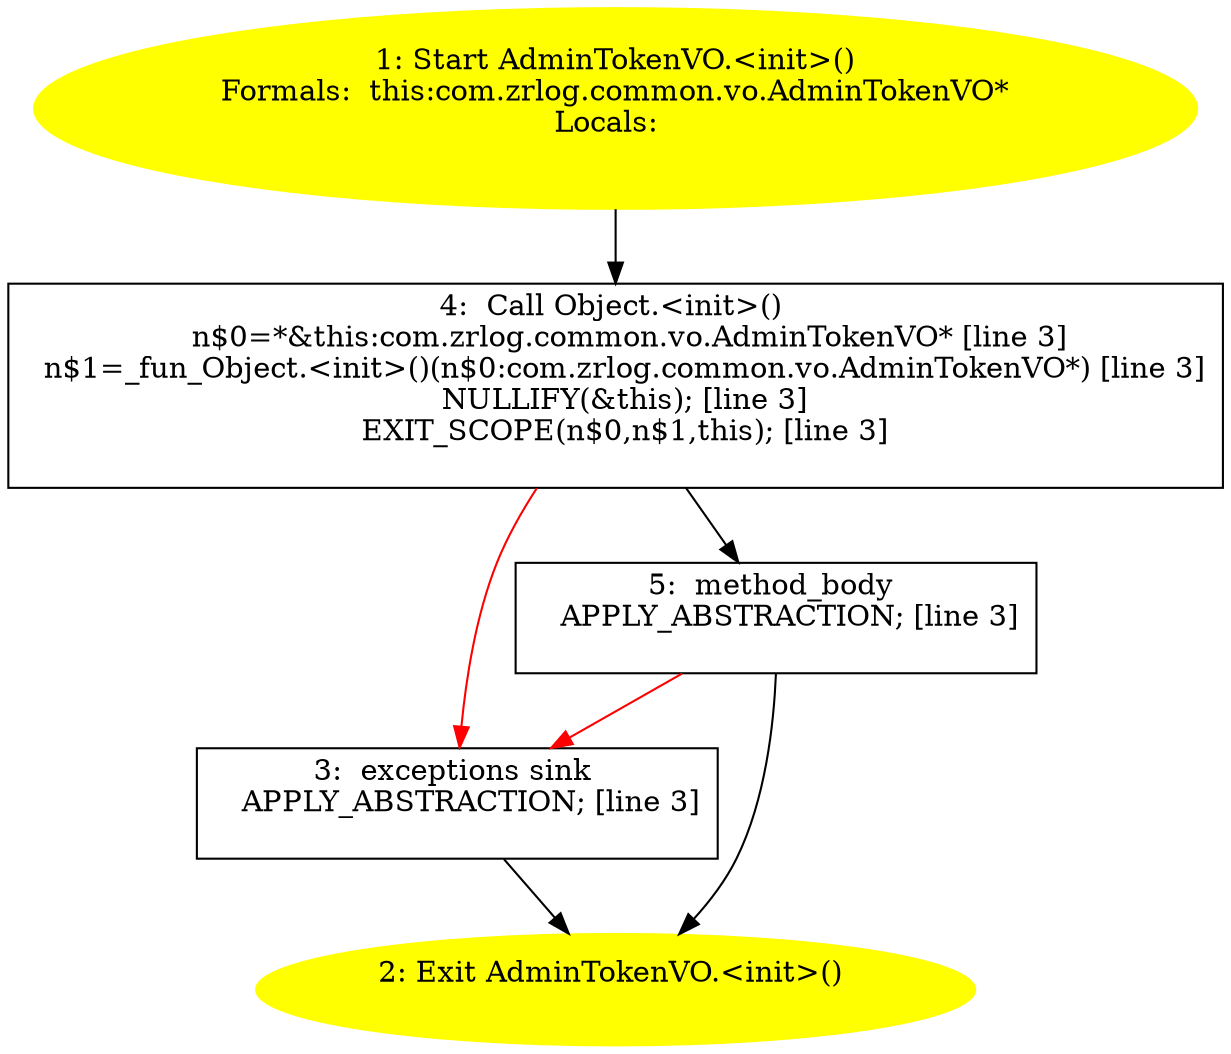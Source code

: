 /* @generated */
digraph cfg {
"com.zrlog.common.vo.AdminTokenVO.<init>().db5c8f9ba2b3523cd06f632fb3509e88_1" [label="1: Start AdminTokenVO.<init>()\nFormals:  this:com.zrlog.common.vo.AdminTokenVO*\nLocals:  \n  " color=yellow style=filled]
	

	 "com.zrlog.common.vo.AdminTokenVO.<init>().db5c8f9ba2b3523cd06f632fb3509e88_1" -> "com.zrlog.common.vo.AdminTokenVO.<init>().db5c8f9ba2b3523cd06f632fb3509e88_4" ;
"com.zrlog.common.vo.AdminTokenVO.<init>().db5c8f9ba2b3523cd06f632fb3509e88_2" [label="2: Exit AdminTokenVO.<init>() \n  " color=yellow style=filled]
	

"com.zrlog.common.vo.AdminTokenVO.<init>().db5c8f9ba2b3523cd06f632fb3509e88_3" [label="3:  exceptions sink \n   APPLY_ABSTRACTION; [line 3]\n " shape="box"]
	

	 "com.zrlog.common.vo.AdminTokenVO.<init>().db5c8f9ba2b3523cd06f632fb3509e88_3" -> "com.zrlog.common.vo.AdminTokenVO.<init>().db5c8f9ba2b3523cd06f632fb3509e88_2" ;
"com.zrlog.common.vo.AdminTokenVO.<init>().db5c8f9ba2b3523cd06f632fb3509e88_4" [label="4:  Call Object.<init>() \n   n$0=*&this:com.zrlog.common.vo.AdminTokenVO* [line 3]\n  n$1=_fun_Object.<init>()(n$0:com.zrlog.common.vo.AdminTokenVO*) [line 3]\n  NULLIFY(&this); [line 3]\n  EXIT_SCOPE(n$0,n$1,this); [line 3]\n " shape="box"]
	

	 "com.zrlog.common.vo.AdminTokenVO.<init>().db5c8f9ba2b3523cd06f632fb3509e88_4" -> "com.zrlog.common.vo.AdminTokenVO.<init>().db5c8f9ba2b3523cd06f632fb3509e88_5" ;
	 "com.zrlog.common.vo.AdminTokenVO.<init>().db5c8f9ba2b3523cd06f632fb3509e88_4" -> "com.zrlog.common.vo.AdminTokenVO.<init>().db5c8f9ba2b3523cd06f632fb3509e88_3" [color="red" ];
"com.zrlog.common.vo.AdminTokenVO.<init>().db5c8f9ba2b3523cd06f632fb3509e88_5" [label="5:  method_body \n   APPLY_ABSTRACTION; [line 3]\n " shape="box"]
	

	 "com.zrlog.common.vo.AdminTokenVO.<init>().db5c8f9ba2b3523cd06f632fb3509e88_5" -> "com.zrlog.common.vo.AdminTokenVO.<init>().db5c8f9ba2b3523cd06f632fb3509e88_2" ;
	 "com.zrlog.common.vo.AdminTokenVO.<init>().db5c8f9ba2b3523cd06f632fb3509e88_5" -> "com.zrlog.common.vo.AdminTokenVO.<init>().db5c8f9ba2b3523cd06f632fb3509e88_3" [color="red" ];
}
